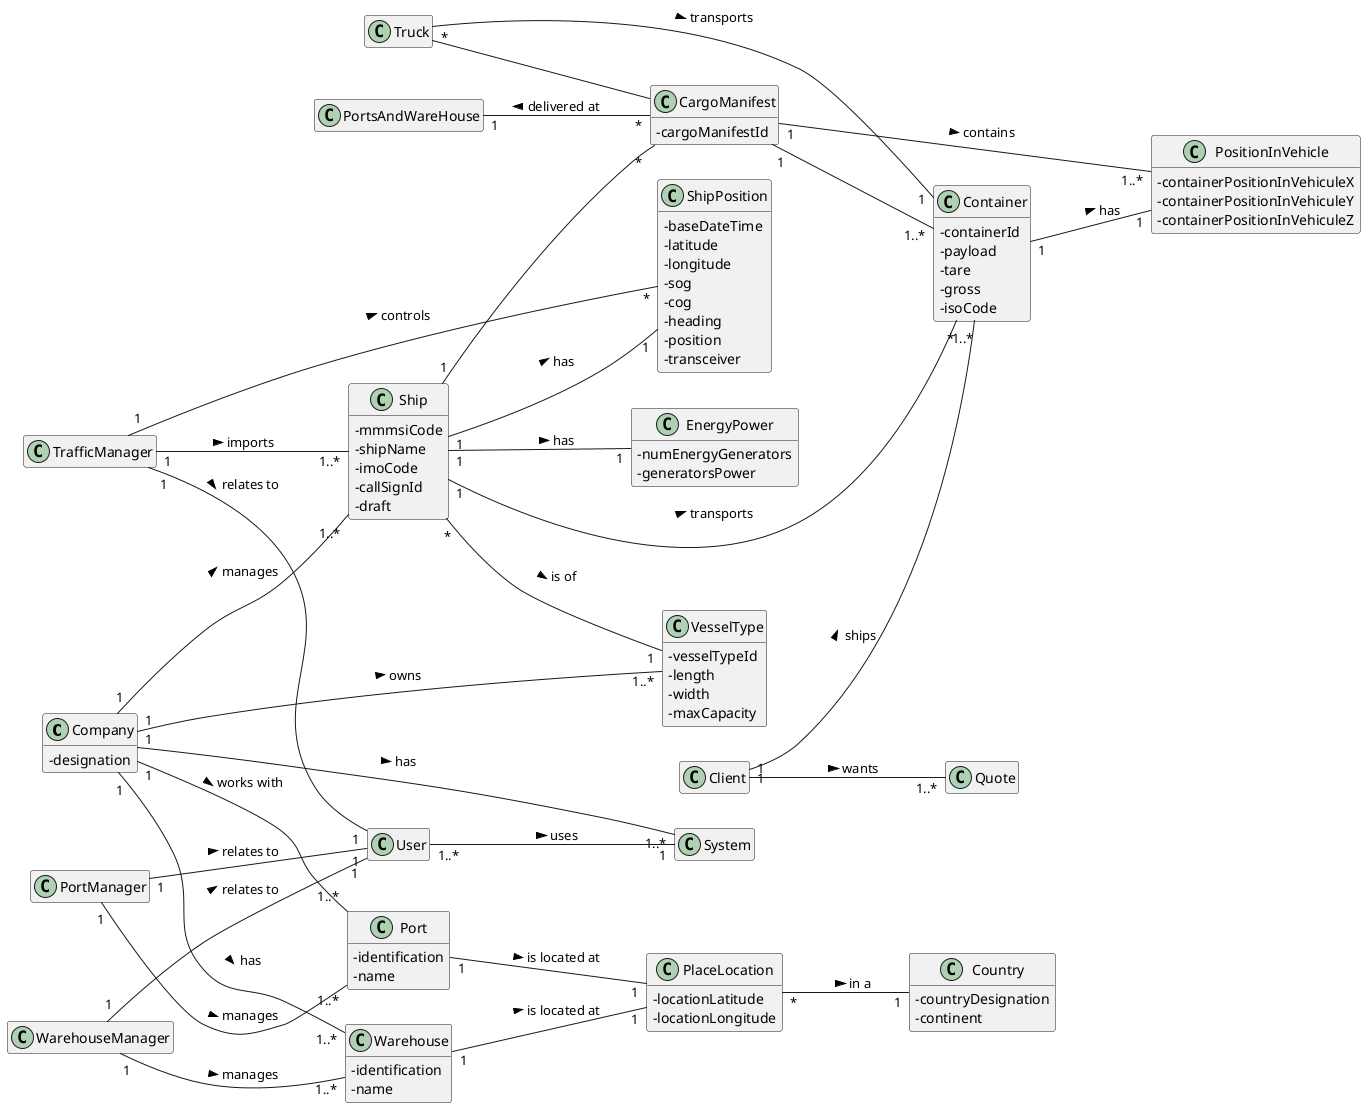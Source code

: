 @startuml

skinparam classAttributeIconSize 0
hide empty methods
hide empty attributes
left to right direction

class Company {
    -designation
}

class Container {
   -containerId
   -payload
   -tare
   -gross
   -isoCode
   /'-isRefrigerated'/
   /'-temperatureKept' - ESTE TALVEZ ADEQUA-SE'/
}

/' Roles '/
/'class Employee {}'/

class Client {}

/'class FleetManager {}'/

class TrafficManager {}



/'class WarehouseStaff {}'/

class WarehouseManager {}

/'class PortStaff {}'/

class PortManager {}

/'class ShipCaptain {}

class ShipChiefElecEngineer {}

class TruckDriver {}'/
/' End Roles '/

class CargoManifest {
    -cargoManifestId
    /'-typeOfTransport'/
}

class Ship {
    -mmmsiCode
    -shipName
    -imoCode
    -callSignId
    -draft
}


class PositionInVehicle {
    -containerPositionInVehiculeX
    -containerPositionInVehiculeY
    -containerPositionInVehiculeZ
}

class VesselType {
    -vesselTypeId
    -length
    -width
    -maxCapacity
}

class ShipPosition {
    -baseDateTime
    -latitude
    -longitude
    -sog
    -cog
    -heading
    -position
    -transceiver
}

/'CONFIRM'/
class Port {
    -identification
    -name
}

class Warehouse {
    -identification
    -name
}

class Country {
    -countryDesignation
    -continent
}

class PlaceLocation {
    -locationLatitude
    -locationLongitude
}

class EnergyPower{
    -numEnergyGenerators
    -generatorsPower
}

class Truck {}

/'Classes not in the Data Model'/
class Quote {}
class System {}
/'End of Classes not in the Data Model'/



Company "1" -- "1..*" System : has >
User "1..*" -- "1" System : uses >
/'FleetManager "1" -- "1" Employee : is of >'/
TrafficManager "1" -- "1" User : relates to >
/'WarehouseStaff "1" -- "1" Employee : is of >'/
WarehouseManager "1" -- "1" User : relates to >
/'PortStaff "1" -- "1" Employee : is of >'/
PortManager "1" -- "1" User : relates to >
/'ShipCaptain "1" -- "1" Employee : is of >'/
/'ShipChiefElecEngineer "1" -- "1" Employee : is of >'/
/'TruckDriver "1" -- "1" Employee : is of >'/

/'Relations that lack multiplicity'/
CargoManifest "1" -- "1..*" Container /'as this relation exists, CargoManifest already has Container gross weight'/
CargoManifest "1" -- "1..*" PositionInVehicle : contains >
/'End of relations that lack multiplicity'/

Container "1" -- "1" PositionInVehicle : has >
Ship "*" -- "1" VesselType : is of >
Ship "1" -- "1" ShipPosition : has >
Warehouse "1" -- "1" PlaceLocation : is located at >
Port "1" -- "1" PlaceLocation : is located at >
PlaceLocation "*" -- "1" Country : in a >
Ship "1" -- "*" Container : transports >
Truck "*" -- "1" Container : transports >

/'Relations that is in the Data Model but to be evaluated'/
Ship "1" -- "*" CargoManifest
Truck -- CargoManifest /' lacks multiplicity '/
PortsAndWareHouse "1" -- "*" CargoManifest : delivered at <
/'End of Relatiosn that is in the Data Model but to be evaluated'/

/'Relations not in the Data Model'/
/'Ship "1" -- "*" Message : sends >'/
/'USCoastGuard "1" -- "*" Message : receives >'/
Client "1" -- "1..*" Quote : wants >
Company "1" -- "1..*" Ship : manages >
Company "1" -- "1..*" VesselType : owns >
Company "1" -- "1..*" Port : works with >
Company "1" -- "1..*" Warehouse : has >
Client "1" -- "1..*" Container : ships >
TrafficManager "1" -- "*" ShipPosition : controls >
TrafficManager "1" -- "1..*" Ship : imports >
WarehouseManager "1" -- "1..*" Warehouse : manages >
PortManager "1" -- "1..*" Port : manages >

Ship "1" -- "1" EnergyPower : has >






/'RELAÇÕES EM FALTA - DÚVIDAS
Company -- Quote?
'/


/' DÚVIDAS
- Containers can be transported by land or sea - representar?
- checkDigit - Container, para que serve?
- isRefrigerated vai ser um método logo não se representa certo?
- estado do Cargo Manifest

- Ship sends Message - a Message contém info posicionamento, como representar?



- NÃO ESQUECER DE VER SLIDES ESOFT , USER E ROLE!

'/



@enduml